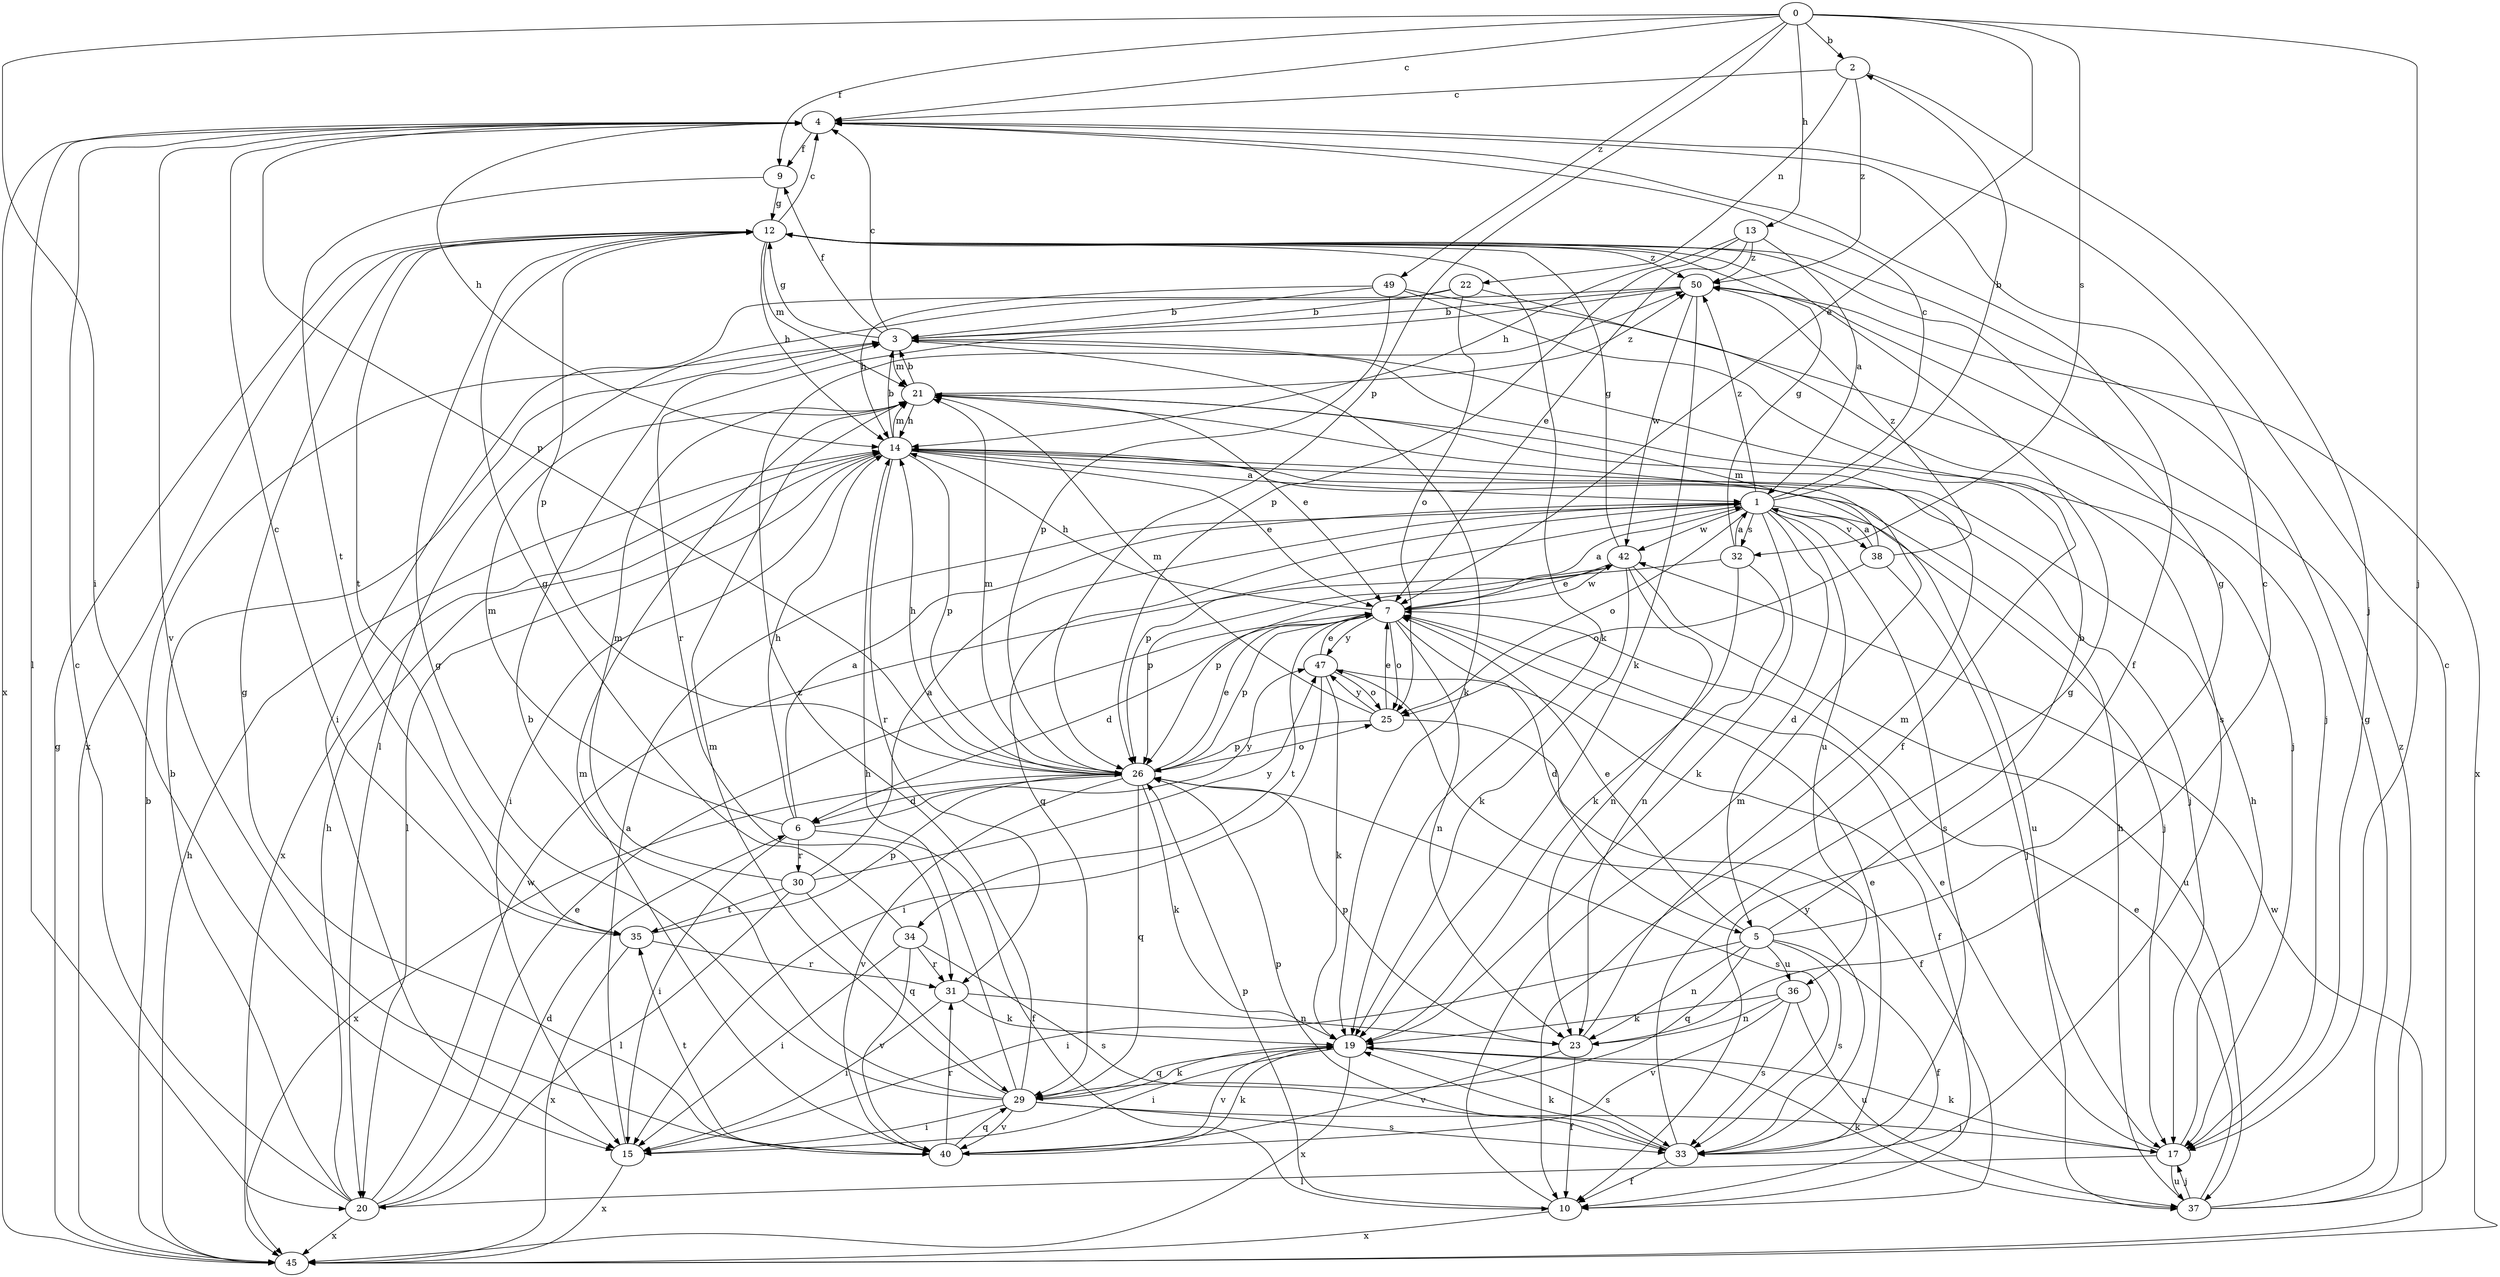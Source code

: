 strict digraph  {
0;
1;
2;
3;
4;
5;
6;
7;
9;
10;
12;
13;
14;
15;
17;
19;
20;
21;
22;
23;
25;
26;
29;
30;
31;
32;
33;
34;
35;
36;
37;
38;
40;
42;
45;
47;
49;
50;
0 -> 2  [label=b];
0 -> 4  [label=c];
0 -> 7  [label=e];
0 -> 9  [label=f];
0 -> 13  [label=h];
0 -> 15  [label=i];
0 -> 17  [label=j];
0 -> 26  [label=p];
0 -> 32  [label=s];
0 -> 49  [label=z];
1 -> 2  [label=b];
1 -> 4  [label=c];
1 -> 5  [label=d];
1 -> 17  [label=j];
1 -> 19  [label=k];
1 -> 25  [label=o];
1 -> 26  [label=p];
1 -> 29  [label=q];
1 -> 32  [label=s];
1 -> 33  [label=s];
1 -> 36  [label=u];
1 -> 38  [label=v];
1 -> 42  [label=w];
1 -> 50  [label=z];
2 -> 4  [label=c];
2 -> 17  [label=j];
2 -> 22  [label=n];
2 -> 50  [label=z];
3 -> 4  [label=c];
3 -> 9  [label=f];
3 -> 12  [label=g];
3 -> 17  [label=j];
3 -> 19  [label=k];
3 -> 21  [label=m];
4 -> 9  [label=f];
4 -> 10  [label=f];
4 -> 14  [label=h];
4 -> 20  [label=l];
4 -> 26  [label=p];
4 -> 40  [label=v];
4 -> 45  [label=x];
5 -> 3  [label=b];
5 -> 7  [label=e];
5 -> 10  [label=f];
5 -> 12  [label=g];
5 -> 15  [label=i];
5 -> 23  [label=n];
5 -> 29  [label=q];
5 -> 33  [label=s];
5 -> 36  [label=u];
6 -> 1  [label=a];
6 -> 10  [label=f];
6 -> 14  [label=h];
6 -> 15  [label=i];
6 -> 21  [label=m];
6 -> 30  [label=r];
6 -> 47  [label=y];
7 -> 1  [label=a];
7 -> 5  [label=d];
7 -> 6  [label=d];
7 -> 14  [label=h];
7 -> 23  [label=n];
7 -> 25  [label=o];
7 -> 26  [label=p];
7 -> 34  [label=t];
7 -> 42  [label=w];
7 -> 47  [label=y];
9 -> 12  [label=g];
9 -> 35  [label=t];
10 -> 21  [label=m];
10 -> 26  [label=p];
10 -> 45  [label=x];
12 -> 4  [label=c];
12 -> 14  [label=h];
12 -> 19  [label=k];
12 -> 21  [label=m];
12 -> 26  [label=p];
12 -> 35  [label=t];
12 -> 45  [label=x];
12 -> 50  [label=z];
13 -> 1  [label=a];
13 -> 7  [label=e];
13 -> 14  [label=h];
13 -> 26  [label=p];
13 -> 50  [label=z];
14 -> 1  [label=a];
14 -> 3  [label=b];
14 -> 7  [label=e];
14 -> 15  [label=i];
14 -> 17  [label=j];
14 -> 20  [label=l];
14 -> 21  [label=m];
14 -> 26  [label=p];
14 -> 31  [label=r];
14 -> 37  [label=u];
14 -> 45  [label=x];
15 -> 1  [label=a];
15 -> 45  [label=x];
17 -> 7  [label=e];
17 -> 14  [label=h];
17 -> 19  [label=k];
17 -> 20  [label=l];
17 -> 37  [label=u];
19 -> 15  [label=i];
19 -> 29  [label=q];
19 -> 33  [label=s];
19 -> 40  [label=v];
19 -> 45  [label=x];
20 -> 3  [label=b];
20 -> 4  [label=c];
20 -> 6  [label=d];
20 -> 7  [label=e];
20 -> 14  [label=h];
20 -> 42  [label=w];
20 -> 45  [label=x];
21 -> 3  [label=b];
21 -> 7  [label=e];
21 -> 14  [label=h];
21 -> 50  [label=z];
22 -> 3  [label=b];
22 -> 15  [label=i];
22 -> 25  [label=o];
22 -> 33  [label=s];
23 -> 4  [label=c];
23 -> 10  [label=f];
23 -> 21  [label=m];
23 -> 26  [label=p];
23 -> 40  [label=v];
25 -> 7  [label=e];
25 -> 10  [label=f];
25 -> 21  [label=m];
25 -> 26  [label=p];
25 -> 47  [label=y];
26 -> 6  [label=d];
26 -> 7  [label=e];
26 -> 14  [label=h];
26 -> 19  [label=k];
26 -> 21  [label=m];
26 -> 25  [label=o];
26 -> 29  [label=q];
26 -> 33  [label=s];
26 -> 40  [label=v];
26 -> 45  [label=x];
29 -> 3  [label=b];
29 -> 12  [label=g];
29 -> 14  [label=h];
29 -> 15  [label=i];
29 -> 17  [label=j];
29 -> 19  [label=k];
29 -> 21  [label=m];
29 -> 33  [label=s];
29 -> 40  [label=v];
29 -> 50  [label=z];
30 -> 1  [label=a];
30 -> 20  [label=l];
30 -> 21  [label=m];
30 -> 29  [label=q];
30 -> 35  [label=t];
30 -> 47  [label=y];
31 -> 15  [label=i];
31 -> 19  [label=k];
31 -> 23  [label=n];
32 -> 1  [label=a];
32 -> 12  [label=g];
32 -> 19  [label=k];
32 -> 23  [label=n];
32 -> 26  [label=p];
33 -> 7  [label=e];
33 -> 10  [label=f];
33 -> 12  [label=g];
33 -> 19  [label=k];
33 -> 26  [label=p];
33 -> 47  [label=y];
34 -> 12  [label=g];
34 -> 15  [label=i];
34 -> 31  [label=r];
34 -> 33  [label=s];
34 -> 40  [label=v];
35 -> 4  [label=c];
35 -> 26  [label=p];
35 -> 31  [label=r];
35 -> 45  [label=x];
36 -> 19  [label=k];
36 -> 23  [label=n];
36 -> 33  [label=s];
36 -> 37  [label=u];
36 -> 40  [label=v];
37 -> 4  [label=c];
37 -> 7  [label=e];
37 -> 12  [label=g];
37 -> 14  [label=h];
37 -> 17  [label=j];
37 -> 19  [label=k];
37 -> 50  [label=z];
38 -> 1  [label=a];
38 -> 17  [label=j];
38 -> 21  [label=m];
38 -> 25  [label=o];
38 -> 50  [label=z];
40 -> 12  [label=g];
40 -> 19  [label=k];
40 -> 21  [label=m];
40 -> 29  [label=q];
40 -> 31  [label=r];
40 -> 35  [label=t];
42 -> 7  [label=e];
42 -> 12  [label=g];
42 -> 19  [label=k];
42 -> 23  [label=n];
42 -> 26  [label=p];
42 -> 37  [label=u];
45 -> 3  [label=b];
45 -> 12  [label=g];
45 -> 14  [label=h];
45 -> 42  [label=w];
47 -> 7  [label=e];
47 -> 10  [label=f];
47 -> 15  [label=i];
47 -> 19  [label=k];
47 -> 25  [label=o];
49 -> 3  [label=b];
49 -> 10  [label=f];
49 -> 14  [label=h];
49 -> 17  [label=j];
49 -> 26  [label=p];
50 -> 3  [label=b];
50 -> 19  [label=k];
50 -> 20  [label=l];
50 -> 31  [label=r];
50 -> 42  [label=w];
50 -> 45  [label=x];
}
